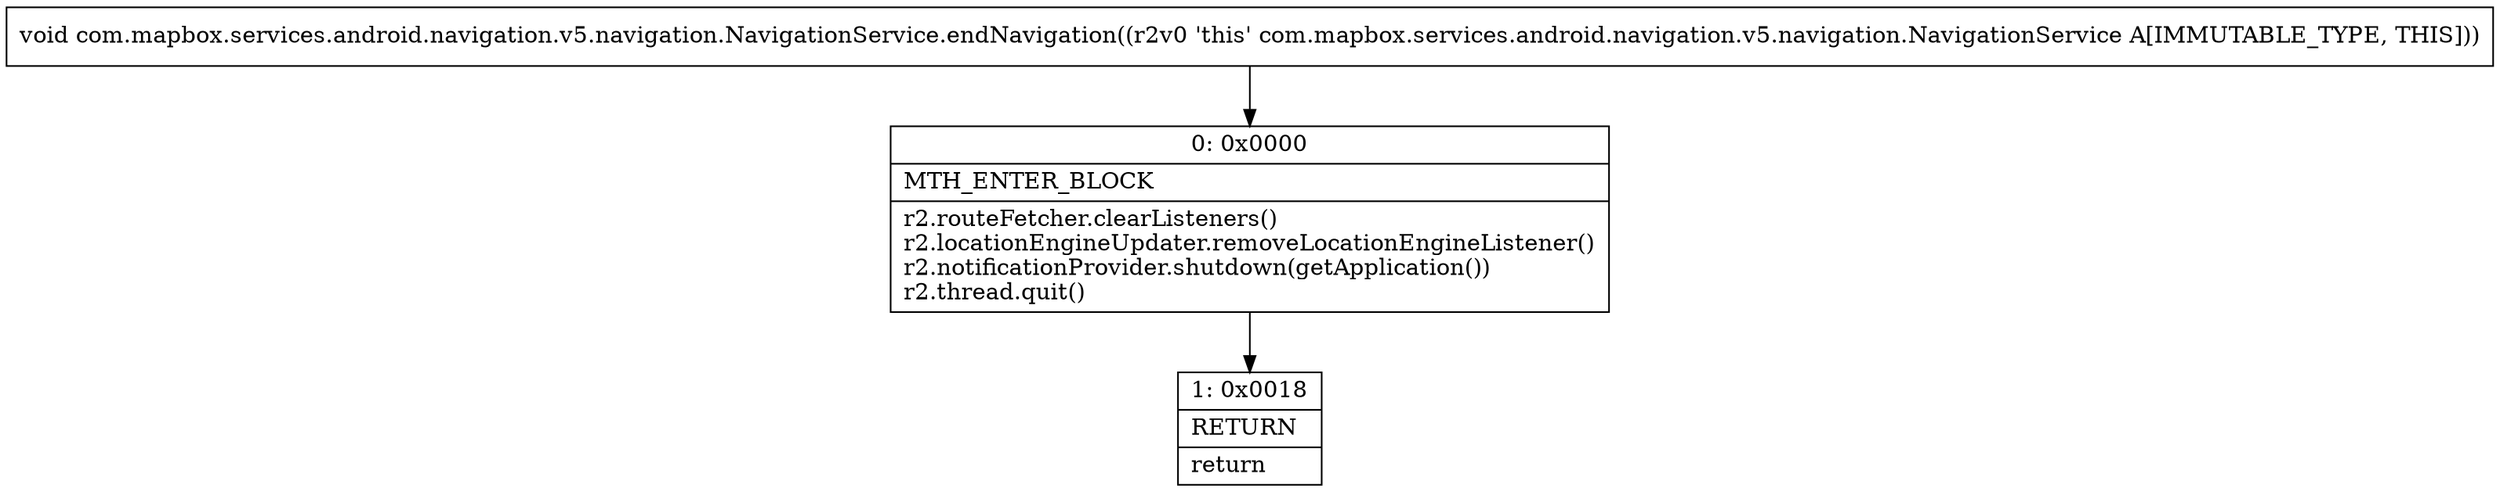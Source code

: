 digraph "CFG forcom.mapbox.services.android.navigation.v5.navigation.NavigationService.endNavigation()V" {
Node_0 [shape=record,label="{0\:\ 0x0000|MTH_ENTER_BLOCK\l|r2.routeFetcher.clearListeners()\lr2.locationEngineUpdater.removeLocationEngineListener()\lr2.notificationProvider.shutdown(getApplication())\lr2.thread.quit()\l}"];
Node_1 [shape=record,label="{1\:\ 0x0018|RETURN\l|return\l}"];
MethodNode[shape=record,label="{void com.mapbox.services.android.navigation.v5.navigation.NavigationService.endNavigation((r2v0 'this' com.mapbox.services.android.navigation.v5.navigation.NavigationService A[IMMUTABLE_TYPE, THIS])) }"];
MethodNode -> Node_0;
Node_0 -> Node_1;
}

